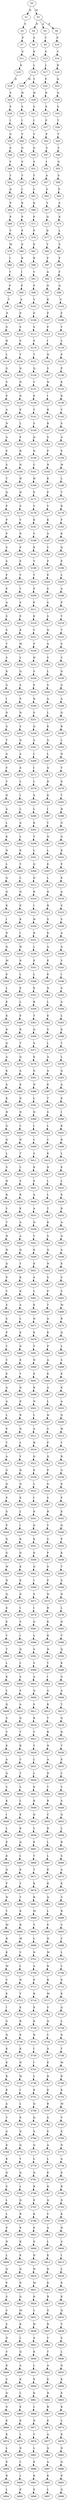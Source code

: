 strict digraph  {
	S0 -> S1 [ label = D ];
	S0 -> S2 [ label = M ];
	S1 -> S3 [ label = S ];
	S2 -> S4 [ label = D ];
	S2 -> S5 [ label = A ];
	S2 -> S6 [ label = E ];
	S3 -> S7 [ label = P ];
	S4 -> S8 [ label = S ];
	S5 -> S9 [ label = T ];
	S6 -> S10 [ label = P ];
	S7 -> S11 [ label = S ];
	S8 -> S12 [ label = E ];
	S9 -> S13 [ label = S ];
	S10 -> S14 [ label = V ];
	S11 -> S15 [ label = K ];
	S12 -> S16 [ label = L ];
	S13 -> S17 [ label = L ];
	S14 -> S18 [ label = R ];
	S15 -> S19 [ label = D ];
	S16 -> S20 [ label = M ];
	S16 -> S21 [ label = T ];
	S17 -> S22 [ label = F ];
	S18 -> S23 [ label = D ];
	S19 -> S24 [ label = S ];
	S20 -> S25 [ label = H ];
	S21 -> S26 [ label = H ];
	S22 -> S27 [ label = D ];
	S23 -> S28 [ label = Q ];
	S24 -> S29 [ label = F ];
	S25 -> S30 [ label = S ];
	S26 -> S31 [ label = S ];
	S27 -> S32 [ label = E ];
	S28 -> S33 [ label = S ];
	S29 -> S34 [ label = I ];
	S30 -> S35 [ label = I ];
	S31 -> S36 [ label = I ];
	S32 -> S37 [ label = P ];
	S33 -> S38 [ label = T ];
	S34 -> S39 [ label = G ];
	S35 -> S40 [ label = V ];
	S36 -> S41 [ label = V ];
	S37 -> S42 [ label = P ];
	S38 -> S43 [ label = T ];
	S39 -> S44 [ label = S ];
	S40 -> S45 [ label = G ];
	S41 -> S46 [ label = G ];
	S42 -> S47 [ label = S ];
	S43 -> S48 [ label = V ];
	S44 -> S49 [ label = Y ];
	S45 -> S50 [ label = S ];
	S46 -> S51 [ label = S ];
	S47 -> S52 [ label = I ];
	S48 -> S53 [ label = G ];
	S49 -> S54 [ label = Y ];
	S50 -> S55 [ label = Y ];
	S51 -> S56 [ label = Y ];
	S52 -> S57 [ label = A ];
	S53 -> S58 [ label = S ];
	S54 -> S59 [ label = Q ];
	S55 -> S60 [ label = I ];
	S56 -> S61 [ label = L ];
	S57 -> S62 [ label = S ];
	S58 -> S63 [ label = P ];
	S59 -> S64 [ label = P ];
	S60 -> S65 [ label = K ];
	S61 -> S66 [ label = K ];
	S62 -> S67 [ label = Y ];
	S63 -> S68 [ label = S ];
	S64 -> S69 [ label = P ];
	S65 -> S70 [ label = P ];
	S66 -> S71 [ label = P ];
	S67 -> S72 [ label = Q ];
	S68 -> S73 [ label = K ];
	S69 -> S74 [ label = V ];
	S70 -> S75 [ label = P ];
	S71 -> S76 [ label = P ];
	S72 -> S77 [ label = D ];
	S73 -> S78 [ label = L ];
	S74 -> S79 [ label = M ];
	S75 -> S80 [ label = E ];
	S76 -> S81 [ label = E ];
	S77 -> S82 [ label = Y ];
	S78 -> S83 [ label = S ];
	S79 -> S84 [ label = I ];
	S80 -> S85 [ label = R ];
	S81 -> S86 [ label = R ];
	S82 -> S87 [ label = P ];
	S83 -> S88 [ label = F ];
	S84 -> S89 [ label = T ];
	S85 -> S90 [ label = I ];
	S86 -> S91 [ label = V ];
	S87 -> S92 [ label = A ];
	S88 -> S93 [ label = F ];
	S89 -> S94 [ label = P ];
	S90 -> S95 [ label = F ];
	S91 -> S96 [ label = F ];
	S92 -> S97 [ label = N ];
	S93 -> S98 [ label = G ];
	S94 -> S99 [ label = T ];
	S95 -> S100 [ label = A ];
	S96 -> S101 [ label = V ];
	S97 -> S102 [ label = K ];
	S98 -> S103 [ label = S ];
	S99 -> S104 [ label = P ];
	S100 -> S105 [ label = P ];
	S101 -> S106 [ label = P ];
	S102 -> S107 [ label = P ];
	S103 -> S108 [ label = F ];
	S104 -> S109 [ label = G ];
	S105 -> S110 [ label = S ];
	S106 -> S111 [ label = S ];
	S107 -> S112 [ label = F ];
	S108 -> S113 [ label = Y ];
	S109 -> S114 [ label = H ];
	S110 -> S115 [ label = F ];
	S111 -> S116 [ label = F ];
	S112 -> S117 [ label = I ];
	S113 -> S118 [ label = L ];
	S114 -> S119 [ label = L ];
	S115 -> S120 [ label = T ];
	S116 -> S121 [ label = T ];
	S117 -> S122 [ label = N ];
	S118 -> S123 [ label = P ];
	S119 -> S124 [ label = G ];
	S120 -> S125 [ label = Q ];
	S121 -> S126 [ label = Q ];
	S122 -> S127 [ label = S ];
	S123 -> S128 [ label = P ];
	S124 -> S129 [ label = S ];
	S125 -> S130 [ label = N ];
	S126 -> S131 [ label = Y ];
	S127 -> S132 [ label = N ];
	S128 -> S133 [ label = E ];
	S129 -> S134 [ label = P ];
	S130 -> S135 [ label = D ];
	S131 -> S136 [ label = E ];
	S132 -> S137 [ label = I ];
	S133 -> S138 [ label = K ];
	S134 -> S139 [ label = A ];
	S135 -> S140 [ label = E ];
	S136 -> S141 [ label = T ];
	S137 -> S142 [ label = R ];
	S138 -> S143 [ label = V ];
	S139 -> S144 [ label = N ];
	S140 -> S145 [ label = L ];
	S141 -> S146 [ label = S ];
	S142 -> S147 [ label = R ];
	S143 -> S148 [ label = S ];
	S144 -> S149 [ label = A ];
	S145 -> S150 [ label = P ];
	S146 -> S151 [ label = Q ];
	S147 -> S152 [ label = S ];
	S148 -> S153 [ label = A ];
	S149 -> S154 [ label = F ];
	S150 -> S155 [ label = R ];
	S151 -> S156 [ label = N ];
	S152 -> S157 [ label = P ];
	S153 -> S158 [ label = P ];
	S154 -> S159 [ label = S ];
	S155 -> S160 [ label = N ];
	S156 -> S161 [ label = C ];
	S157 -> S162 [ label = N ];
	S158 -> S163 [ label = W ];
	S159 -> S164 [ label = T ];
	S160 -> S165 [ label = H ];
	S161 -> S166 [ label = H ];
	S162 -> S167 [ label = K ];
	S163 -> S168 [ label = L ];
	S164 -> S169 [ label = Q ];
	S165 -> S170 [ label = H ];
	S166 -> S171 [ label = P ];
	S167 -> S172 [ label = P ];
	S168 -> S173 [ label = T ];
	S169 -> S174 [ label = P ];
	S170 -> S175 [ label = S ];
	S171 -> S176 [ label = V ];
	S172 -> S177 [ label = V ];
	S173 -> S178 [ label = R ];
	S174 -> S179 [ label = P ];
	S175 -> S180 [ label = V ];
	S176 -> S181 [ label = K ];
	S177 -> S182 [ label = K ];
	S178 -> S183 [ label = F ];
	S179 -> S184 [ label = P ];
	S180 -> S185 [ label = N ];
	S181 -> S186 [ label = V ];
	S182 -> S187 [ label = A ];
	S183 -> S188 [ label = K ];
	S184 -> S189 [ label = S ];
	S185 -> S190 [ label = F ];
	S186 -> S191 [ label = E ];
	S187 -> S192 [ label = Y ];
	S188 -> S193 [ label = Q ];
	S189 -> S194 [ label = S ];
	S190 -> S195 [ label = E ];
	S191 -> S196 [ label = V ];
	S192 -> S197 [ label = P ];
	S193 -> S198 [ label = P ];
	S194 -> S199 [ label = P ];
	S195 -> S200 [ label = V ];
	S196 -> S201 [ label = T ];
	S197 -> S202 [ label = E ];
	S198 -> S203 [ label = L ];
	S199 -> S204 [ label = P ];
	S200 -> S205 [ label = T ];
	S201 -> S206 [ label = P ];
	S202 -> S207 [ label = S ];
	S203 -> S208 [ label = A ];
	S204 -> S209 [ label = A ];
	S205 -> S210 [ label = S ];
	S206 -> S211 [ label = P ];
	S207 -> S212 [ label = S ];
	S208 -> S213 [ label = P ];
	S209 -> S214 [ label = S ];
	S210 -> S215 [ label = P ];
	S211 -> S216 [ label = E ];
	S212 -> S217 [ label = S ];
	S213 -> S218 [ label = T ];
	S214 -> S219 [ label = S ];
	S215 -> S220 [ label = K ];
	S216 -> S221 [ label = V ];
	S217 -> S222 [ label = Q ];
	S218 -> S223 [ label = T ];
	S219 -> S224 [ label = T ];
	S220 -> S225 [ label = M ];
	S221 -> S226 [ label = F ];
	S222 -> S227 [ label = A ];
	S223 -> S228 [ label = S ];
	S224 -> S229 [ label = S ];
	S225 -> S230 [ label = L ];
	S226 -> S231 [ label = H ];
	S227 -> S232 [ label = V ];
	S228 -> S233 [ label = C ];
	S229 -> S234 [ label = K ];
	S230 -> S235 [ label = Q ];
	S231 -> S236 [ label = S ];
	S232 -> S237 [ label = L ];
	S233 -> S238 [ label = D ];
	S234 -> S239 [ label = G ];
	S235 -> S240 [ label = S ];
	S236 -> S241 [ label = P ];
	S237 -> S242 [ label = S ];
	S238 -> S243 [ label = G ];
	S239 -> S244 [ label = I ];
	S240 -> S245 [ label = P ];
	S241 -> S246 [ label = N ];
	S242 -> S247 [ label = A ];
	S243 -> S248 [ label = A ];
	S244 -> S249 [ label = D ];
	S245 -> S250 [ label = N ];
	S246 -> S251 [ label = S ];
	S247 -> S252 [ label = L ];
	S248 -> S253 [ label = Q ];
	S249 -> S254 [ label = G ];
	S250 -> S255 [ label = S ];
	S251 -> S256 [ label = Q ];
	S252 -> S257 [ label = K ];
	S253 -> S258 [ label = R ];
	S254 -> S259 [ label = T ];
	S255 -> S260 [ label = Q ];
	S256 -> S261 [ label = A ];
	S257 -> S262 [ label = G ];
	S258 -> S263 [ label = L ];
	S259 -> S264 [ label = A ];
	S260 -> S265 [ label = A ];
	S261 -> S266 [ label = L ];
	S262 -> S267 [ label = L ];
	S263 -> S268 [ label = N ];
	S264 -> S269 [ label = F ];
	S265 -> S270 [ label = A ];
	S266 -> S271 [ label = I ];
	S267 -> S272 [ label = Q ];
	S268 -> S273 [ label = V ];
	S269 -> S274 [ label = V ];
	S270 -> S275 [ label = L ];
	S271 -> S276 [ label = L ];
	S272 -> S277 [ label = D ];
	S273 -> S278 [ label = E ];
	S274 -> S279 [ label = N ];
	S275 -> S280 [ label = I ];
	S276 -> S281 [ label = A ];
	S277 -> S282 [ label = K ];
	S278 -> S283 [ label = T ];
	S279 -> S284 [ label = A ];
	S280 -> S285 [ label = L ];
	S281 -> S286 [ label = L ];
	S282 -> S287 [ label = I ];
	S283 -> S288 [ label = H ];
	S284 -> S289 [ label = L ];
	S285 -> S290 [ label = A ];
	S286 -> S291 [ label = K ];
	S287 -> S292 [ label = Y ];
	S288 -> S293 [ label = G ];
	S289 -> S294 [ label = K ];
	S290 -> S295 [ label = L ];
	S291 -> S296 [ label = T ];
	S292 -> S297 [ label = N ];
	S293 -> S298 [ label = G ];
	S294 -> S299 [ label = N ];
	S295 -> S300 [ label = K ];
	S296 -> S301 [ label = L ];
	S297 -> S302 [ label = L ];
	S298 -> S303 [ label = K ];
	S299 -> S304 [ label = L ];
	S300 -> S305 [ label = T ];
	S301 -> S306 [ label = Q ];
	S302 -> S307 [ label = E ];
	S303 -> S308 [ label = P ];
	S304 -> S309 [ label = Q ];
	S305 -> S310 [ label = L ];
	S306 -> S311 [ label = D ];
	S307 -> S312 [ label = L ];
	S308 -> S313 [ label = E ];
	S309 -> S314 [ label = Q ];
	S310 -> S315 [ label = Q ];
	S311 -> S316 [ label = K ];
	S312 -> S317 [ label = D ];
	S313 -> S318 [ label = A ];
	S314 -> S319 [ label = K ];
	S315 -> S320 [ label = E ];
	S316 -> S321 [ label = I ];
	S317 -> S322 [ label = R ];
	S318 -> S323 [ label = S ];
	S319 -> S324 [ label = I ];
	S320 -> S325 [ label = K ];
	S321 -> S326 [ label = H ];
	S322 -> S327 [ label = S ];
	S323 -> S328 [ label = S ];
	S324 -> S329 [ label = D ];
	S325 -> S330 [ label = I ];
	S326 -> S331 [ label = R ];
	S327 -> S332 [ label = K ];
	S328 -> S333 [ label = A ];
	S329 -> S334 [ label = Q ];
	S330 -> S335 [ label = H ];
	S331 -> S336 [ label = L ];
	S332 -> S337 [ label = A ];
	S333 -> S338 [ label = A ];
	S334 -> S339 [ label = M ];
	S335 -> S340 [ label = R ];
	S336 -> S341 [ label = E ];
	S337 -> S342 [ label = E ];
	S338 -> S343 [ label = V ];
	S339 -> S344 [ label = E ];
	S340 -> S345 [ label = L ];
	S341 -> S346 [ label = L ];
	S342 -> S347 [ label = K ];
	S343 -> S348 [ label = I ];
	S344 -> S349 [ label = L ];
	S345 -> S350 [ label = E ];
	S346 -> S351 [ label = E ];
	S347 -> S352 [ label = N ];
	S348 -> S353 [ label = A ];
	S349 -> S354 [ label = E ];
	S350 -> S355 [ label = L ];
	S351 -> S356 [ label = R ];
	S352 -> S357 [ label = L ];
	S353 -> S358 [ label = A ];
	S354 -> S359 [ label = K ];
	S355 -> S360 [ label = E ];
	S356 -> S361 [ label = T ];
	S357 -> S362 [ label = K ];
	S358 -> S363 [ label = L ];
	S359 -> S364 [ label = K ];
	S360 -> S365 [ label = R ];
	S361 -> S366 [ label = Q ];
	S362 -> S367 [ label = S ];
	S363 -> S368 [ label = K ];
	S364 -> S369 [ label = Q ];
	S365 -> S370 [ label = T ];
	S366 -> S371 [ label = A ];
	S367 -> S372 [ label = L ];
	S368 -> S373 [ label = T ];
	S369 -> S374 [ label = A ];
	S370 -> S375 [ label = Q ];
	S371 -> S376 [ label = E ];
	S372 -> S377 [ label = A ];
	S373 -> S378 [ label = L ];
	S374 -> S379 [ label = K ];
	S375 -> S380 [ label = A ];
	S376 -> S381 [ label = D ];
	S377 -> S382 [ label = A ];
	S378 -> S383 [ label = Q ];
	S379 -> S384 [ label = A ];
	S380 -> S385 [ label = E ];
	S381 -> S386 [ label = N ];
	S382 -> S387 [ label = E ];
	S383 -> S388 [ label = A ];
	S384 -> S389 [ label = K ];
	S385 -> S390 [ label = D ];
	S386 -> S391 [ label = L ];
	S387 -> S392 [ label = T ];
	S388 -> S393 [ label = K ];
	S389 -> S394 [ label = N ];
	S390 -> S395 [ label = N ];
	S391 -> S396 [ label = N ];
	S392 -> S397 [ label = S ];
	S393 -> S398 [ label = I ];
	S394 -> S399 [ label = Q ];
	S395 -> S400 [ label = L ];
	S396 -> S401 [ label = I ];
	S397 -> S402 [ label = L ];
	S398 -> S403 [ label = K ];
	S399 -> S404 [ label = Q ];
	S400 -> S405 [ label = N ];
	S401 -> S406 [ label = L ];
	S402 -> S407 [ label = Y ];
	S403 -> S408 [ label = R ];
	S404 -> S409 [ label = L ];
	S405 -> S410 [ label = T ];
	S406 -> S411 [ label = S ];
	S407 -> S412 [ label = K ];
	S408 -> S413 [ label = L ];
	S409 -> S414 [ label = S ];
	S410 -> S415 [ label = L ];
	S411 -> S416 [ label = K ];
	S412 -> S417 [ label = D ];
	S413 -> S418 [ label = E ];
	S414 -> S419 [ label = H ];
	S415 -> S420 [ label = S ];
	S416 -> S421 [ label = E ];
	S417 -> S422 [ label = L ];
	S418 -> S423 [ label = L ];
	S419 -> S424 [ label = R ];
	S420 -> S425 [ label = R ];
	S421 -> S426 [ label = A ];
	S422 -> S427 [ label = L ];
	S423 -> S428 [ label = E ];
	S424 -> S429 [ label = V ];
	S425 -> S430 [ label = E ];
	S426 -> S431 [ label = A ];
	S427 -> S432 [ label = T ];
	S428 -> S433 [ label = R ];
	S429 -> S434 [ label = T ];
	S430 -> S435 [ label = A ];
	S431 -> S436 [ label = Q ];
	S432 -> S437 [ label = K ];
	S433 -> S438 [ label = A ];
	S434 -> S439 [ label = N ];
	S435 -> S440 [ label = A ];
	S436 -> S441 [ label = Y ];
	S437 -> S442 [ label = S ];
	S438 -> S443 [ label = Q ];
	S439 -> S444 [ label = H ];
	S440 -> S445 [ label = Q ];
	S441 -> S446 [ label = K ];
	S442 -> S447 [ label = Q ];
	S443 -> S448 [ label = A ];
	S444 -> S449 [ label = Q ];
	S445 -> S450 [ label = Y ];
	S446 -> S451 [ label = K ];
	S447 -> S452 [ label = N ];
	S448 -> S453 [ label = E ];
	S449 -> S454 [ label = P ];
	S450 -> S455 [ label = K ];
	S451 -> S456 [ label = A ];
	S452 -> S457 [ label = S ];
	S453 -> S458 [ label = S ];
	S454 -> S459 [ label = V ];
	S455 -> S460 [ label = K ];
	S456 -> S461 [ label = L ];
	S457 -> S462 [ label = P ];
	S458 -> S463 [ label = S ];
	S459 -> S464 [ label = S ];
	S460 -> S465 [ label = A ];
	S461 -> S466 [ label = E ];
	S462 -> S467 [ label = T ];
	S463 -> S468 [ label = M ];
	S464 -> S469 [ label = S ];
	S465 -> S470 [ label = L ];
	S466 -> S471 [ label = N ];
	S467 -> S472 [ label = A ];
	S468 -> S473 [ label = R ];
	S469 -> S474 [ label = P ];
	S470 -> S475 [ label = E ];
	S471 -> S476 [ label = E ];
	S472 -> S477 [ label = K ];
	S473 -> S478 [ label = Q ];
	S474 -> S479 [ label = Y ];
	S475 -> S480 [ label = D ];
	S476 -> S481 [ label = T ];
	S477 -> S482 [ label = P ];
	S478 -> S483 [ label = L ];
	S479 -> S484 [ label = V ];
	S480 -> S485 [ label = E ];
	S481 -> S486 [ label = N ];
	S482 -> S487 [ label = A ];
	S483 -> S488 [ label = S ];
	S484 -> S489 [ label = E ];
	S485 -> S490 [ label = T ];
	S486 -> S491 [ label = E ];
	S487 -> S492 [ label = E ];
	S488 -> S493 [ label = E ];
	S489 -> S494 [ label = A ];
	S490 -> S495 [ label = N ];
	S491 -> S496 [ label = R ];
	S492 -> S497 [ label = A ];
	S493 -> S498 [ label = K ];
	S494 -> S499 [ label = A ];
	S495 -> S500 [ label = E ];
	S496 -> S501 [ label = N ];
	S497 -> S502 [ label = L ];
	S498 -> S503 [ label = A ];
	S499 -> S504 [ label = L ];
	S500 -> S505 [ label = R ];
	S501 -> S506 [ label = L ];
	S502 -> S507 [ label = H ];
	S503 -> S508 [ label = Q ];
	S504 -> S509 [ label = P ];
	S505 -> S510 [ label = N ];
	S506 -> S511 [ label = A ];
	S507 -> S512 [ label = S ];
	S508 -> S513 [ label = W ];
	S509 -> S514 [ label = T ];
	S510 -> S515 [ label = L ];
	S511 -> S516 [ label = H ];
	S512 -> S517 [ label = P ];
	S513 -> S518 [ label = Y ];
	S514 -> S519 [ label = A ];
	S515 -> S520 [ label = V ];
	S516 -> S521 [ label = Q ];
	S517 -> S522 [ label = Q ];
	S518 -> S523 [ label = R ];
	S519 -> S524 [ label = G ];
	S520 -> S525 [ label = H ];
	S521 -> S526 [ label = E ];
	S522 -> S527 [ label = P ];
	S523 -> S528 [ label = G ];
	S524 -> S529 [ label = Q ];
	S525 -> S530 [ label = Q ];
	S526 -> S531 [ label = L ];
	S527 -> S532 [ label = G ];
	S528 -> S533 [ label = E ];
	S529 -> S534 [ label = P ];
	S530 -> S535 [ label = E ];
	S531 -> S536 [ label = I ];
	S532 -> S537 [ label = S ];
	S533 -> S538 [ label = P ];
	S534 -> S539 [ label = G ];
	S535 -> S540 [ label = L ];
	S536 -> S541 [ label = K ];
	S537 -> S542 [ label = R ];
	S538 -> S543 [ label = E ];
	S539 -> S544 [ label = P ];
	S540 -> S545 [ label = I ];
	S541 -> S546 [ label = Q ];
	S542 -> S547 [ label = Y ];
	S543 -> S548 [ label = Q ];
	S544 -> S549 [ label = D ];
	S545 -> S550 [ label = K ];
	S546 -> S551 [ label = K ];
	S547 -> S552 [ label = S ];
	S548 -> S553 [ label = P ];
	S549 -> S554 [ label = G ];
	S550 -> S555 [ label = Q ];
	S551 -> S556 [ label = K ];
	S552 -> S557 [ label = P ];
	S553 -> S558 [ label = K ];
	S554 -> S559 [ label = W ];
	S555 -> S560 [ label = K ];
	S556 -> S561 [ label = D ];
	S557 -> S562 [ label = S ];
	S558 -> S563 [ label = T ];
	S559 -> S564 [ label = N ];
	S560 -> S565 [ label = K ];
	S561 -> S566 [ label = I ];
	S562 -> S567 [ label = P ];
	S563 -> S568 [ label = S ];
	S564 -> S569 [ label = Q ];
	S565 -> S570 [ label = D ];
	S566 -> S571 [ label = S ];
	S567 -> S572 [ label = N ];
	S568 -> S573 [ label = N ];
	S569 -> S574 [ label = E ];
	S570 -> S575 [ label = I ];
	S571 -> S576 [ label = I ];
	S572 -> S577 [ label = R ];
	S573 -> S578 [ label = L ];
	S574 -> S579 [ label = E ];
	S575 -> S580 [ label = S ];
	S576 -> S581 [ label = Q ];
	S577 -> S582 [ label = E ];
	S578 -> S583 [ label = N ];
	S579 -> S584 [ label = Y ];
	S580 -> S585 [ label = I ];
	S581 -> S586 [ label = L ];
	S582 -> S587 [ label = R ];
	S583 -> S588 [ label = V ];
	S584 -> S589 [ label = T ];
	S585 -> S590 [ label = Q ];
	S586 -> S591 [ label = S ];
	S587 -> S592 [ label = N ];
	S588 -> S593 [ label = Q ];
	S589 -> S594 [ label = L ];
	S590 -> S595 [ label = L ];
	S591 -> S596 [ label = S ];
	S592 -> S597 [ label = T ];
	S593 -> S598 [ label = K ];
	S594 -> S599 [ label = K ];
	S595 -> S600 [ label = S ];
	S596 -> S601 [ label = A ];
	S597 -> S602 [ label = I ];
	S598 -> S603 [ label = G ];
	S599 -> S604 [ label = L ];
	S600 -> S605 [ label = S ];
	S601 -> S606 [ label = Q ];
	S602 -> S607 [ label = G ];
	S603 -> S608 [ label = A ];
	S604 -> S609 [ label = Q ];
	S605 -> S610 [ label = A ];
	S606 -> S611 [ label = S ];
	S607 -> S612 [ label = K ];
	S608 -> S613 [ label = T ];
	S609 -> S614 [ label = S ];
	S610 -> S615 [ label = Q ];
	S611 -> S616 [ label = R ];
	S612 -> S617 [ label = T ];
	S613 -> S618 [ label = Q ];
	S614 -> S619 [ label = V ];
	S615 -> S620 [ label = T ];
	S616 -> S621 [ label = C ];
	S617 -> S622 [ label = R ];
	S618 -> S623 [ label = D ];
	S619 -> S624 [ label = E ];
	S620 -> S625 [ label = R ];
	S621 -> S626 [ label = T ];
	S622 -> S627 [ label = N ];
	S623 -> S628 [ label = T ];
	S624 -> S629 [ label = A ];
	S625 -> S630 [ label = C ];
	S626 -> S631 [ label = L ];
	S627 -> S632 [ label = A ];
	S628 -> S633 [ label = E ];
	S629 -> S634 [ label = Q ];
	S630 -> S635 [ label = T ];
	S631 -> S636 [ label = L ];
	S632 -> S637 [ label = D ];
	S633 -> S638 [ label = L ];
	S634 -> S639 [ label = C ];
	S635 -> S640 [ label = L ];
	S636 -> S641 [ label = E ];
	S637 -> S642 [ label = T ];
	S638 -> S643 [ label = V ];
	S639 -> S644 [ label = K ];
	S640 -> S645 [ label = L ];
	S641 -> S646 [ label = K ];
	S642 -> S647 [ label = R ];
	S643 -> S648 [ label = A ];
	S644 -> S649 [ label = I ];
	S645 -> S650 [ label = E ];
	S646 -> S651 [ label = Q ];
	S647 -> S652 [ label = C ];
	S648 -> S653 [ label = Q ];
	S649 -> S654 [ label = L ];
	S650 -> S655 [ label = K ];
	S651 -> S656 [ label = L ];
	S652 -> S657 [ label = R ];
	S653 -> S658 [ label = L ];
	S654 -> S659 [ label = E ];
	S655 -> S660 [ label = Q ];
	S656 -> S661 [ label = E ];
	S657 -> S662 [ label = L ];
	S658 -> S663 [ label = R ];
	S659 -> S664 [ label = K ];
	S660 -> S665 [ label = L ];
	S661 -> S666 [ label = Y ];
	S662 -> S667 [ label = L ];
	S663 -> S668 [ label = S ];
	S664 -> S669 [ label = Q ];
	S665 -> S670 [ label = E ];
	S666 -> S671 [ label = T ];
	S667 -> S672 [ label = E ];
	S668 -> S673 [ label = A ];
	S669 -> S674 [ label = F ];
	S670 -> S675 [ label = Y ];
	S671 -> S676 [ label = K ];
	S672 -> S677 [ label = R ];
	S673 -> S678 [ label = E ];
	S674 -> S679 [ label = N ];
	S675 -> S680 [ label = T ];
	S676 -> S681 [ label = R ];
	S677 -> S682 [ label = Q ];
	S678 -> S683 [ label = S ];
	S679 -> S684 [ label = Y ];
	S680 -> S685 [ label = K ];
	S681 -> S686 [ label = M ];
	S682 -> S687 [ label = L ];
	S683 -> S688 [ label = R ];
	S684 -> S689 [ label = M ];
	S685 -> S690 [ label = R ];
	S686 -> S691 [ label = V ];
	S687 -> S692 [ label = E ];
	S688 -> S693 [ label = C ];
	S689 -> S694 [ label = R ];
	S690 -> S695 [ label = M ];
	S691 -> S696 [ label = L ];
	S692 -> S697 [ label = N ];
	S693 -> S698 [ label = C ];
	S694 -> S699 [ label = K ];
	S695 -> S700 [ label = V ];
	S696 -> S701 [ label = N ];
	S697 -> S702 [ label = M ];
	S698 -> S703 [ label = L ];
	S699 -> S704 [ label = M ];
	S700 -> S705 [ label = L ];
	S701 -> S706 [ label = A ];
	S702 -> S707 [ label = R ];
	S703 -> S708 [ label = L ];
	S704 -> S709 [ label = V ];
	S705 -> S710 [ label = N ];
	S706 -> S711 [ label = E ];
	S707 -> S712 [ label = R ];
	S708 -> S713 [ label = E ];
	S709 -> S714 [ label = E ];
	S710 -> S715 [ label = V ];
	S711 -> S716 [ label = R ];
	S712 -> S717 [ label = M ];
	S713 -> S718 [ label = K ];
	S714 -> S719 [ label = I ];
	S715 -> S720 [ label = E ];
	S716 -> S721 [ label = E ];
	S717 -> S722 [ label = V ];
	S718 -> S723 [ label = Q ];
	S719 -> S724 [ label = G ];
	S720 -> S725 [ label = R ];
	S721 -> S726 [ label = K ];
	S722 -> S727 [ label = Q ];
	S723 -> S728 [ label = L ];
	S724 -> S729 [ label = N ];
	S725 -> S730 [ label = E ];
	S726 -> S731 [ label = N ];
	S727 -> S732 [ label = C ];
	S728 -> S733 [ label = D ];
	S729 -> S734 [ label = K ];
	S730 -> S735 [ label = K ];
	S731 -> S736 [ label = I ];
	S732 -> S737 [ label = A ];
	S733 -> S738 [ label = Y ];
	S734 -> S739 [ label = E ];
	S735 -> S740 [ label = N ];
	S736 -> S741 [ label = I ];
	S737 -> S742 [ label = E ];
	S738 -> S743 [ label = M ];
	S739 -> S744 [ label = R ];
	S740 -> S745 [ label = M ];
	S741 -> S746 [ label = L ];
	S742 -> S747 [ label = R ];
	S743 -> S748 [ label = R ];
	S744 -> S749 [ label = K ];
	S745 -> S750 [ label = I ];
	S746 -> S751 [ label = E ];
	S747 -> S752 [ label = E ];
	S748 -> S753 [ label = K ];
	S749 -> S754 [ label = A ];
	S750 -> S755 [ label = L ];
	S751 -> S756 [ label = Q ];
	S752 -> S757 [ label = R ];
	S753 -> S758 [ label = M ];
	S754 -> S759 [ label = V ];
	S755 -> S760 [ label = E ];
	S756 -> S761 [ label = Q ];
	S757 -> S762 [ label = G ];
	S758 -> S763 [ label = V ];
	S759 -> S764 [ label = A ];
	S760 -> S765 [ label = Q ];
	S761 -> S766 [ label = A ];
	S762 -> S767 [ label = E ];
	S763 -> S768 [ label = E ];
	S764 -> S769 [ label = E ];
	S765 -> S770 [ label = Q ];
	S766 -> S771 [ label = Q ];
	S767 -> S772 [ label = A ];
	S768 -> S773 [ label = N ];
	S769 -> S774 [ label = K ];
	S770 -> S775 [ label = T ];
	S771 -> S776 [ label = L ];
	S772 -> S777 [ label = L ];
	S773 -> S778 [ label = A ];
	S774 -> S779 [ label = Q ];
	S775 -> S780 [ label = Q ];
	S776 -> S781 [ label = Q ];
	S777 -> S782 [ label = E ];
	S778 -> S783 [ label = E ];
	S779 -> S784 [ label = S ];
	S780 -> S785 [ label = L ];
	S781 -> S786 [ label = R ];
	S782 -> S787 [ label = R ];
	S783 -> S788 [ label = R ];
	S784 -> S789 [ label = L ];
	S785 -> S790 [ label = Q ];
	S786 -> S791 [ label = E ];
	S787 -> S792 [ label = Q ];
	S788 -> S793 [ label = D ];
	S789 -> S794 [ label = L ];
	S790 -> S795 [ label = R ];
	S791 -> S796 [ label = K ];
	S792 -> S797 [ label = V ];
	S793 -> S798 [ label = K ];
	S794 -> S799 [ label = P ];
	S795 -> S800 [ label = E ];
	S796 -> S801 [ label = E ];
	S797 -> S802 [ label = A ];
	S798 -> S803 [ label = N ];
	S799 -> S804 [ label = N ];
	S800 -> S805 [ label = K ];
	S801 -> S806 [ label = Q ];
	S802 -> S807 [ label = L ];
	S803 -> S808 [ label = A ];
	S804 -> S809 [ label = L ];
	S805 -> S810 [ label = E ];
	S806 -> S811 [ label = D ];
	S807 -> S812 [ label = E ];
	S808 -> S813 [ label = I ];
	S809 -> S814 [ label = Q ];
	S810 -> S815 [ label = Q ];
	S811 -> S816 [ label = H ];
	S812 -> S817 [ label = R ];
	S813 -> S818 [ label = L ];
	S814 -> S819 [ label = P ];
	S815 -> S820 [ label = D ];
	S816 -> S821 [ label = M ];
	S817 -> S822 [ label = E ];
	S818 -> S823 [ label = E ];
	S819 -> S824 [ label = S ];
	S820 -> S825 [ label = Q ];
	S821 -> S826 [ label = K ];
	S822 -> S827 [ label = R ];
	S823 -> S828 [ label = K ];
	S824 -> S829 [ label = S ];
	S825 -> S830 [ label = M ];
	S826 -> S831 [ label = L ];
	S827 -> S832 [ label = G ];
	S828 -> S833 [ label = Q ];
	S829 -> S834 [ label = S ];
	S830 -> S835 [ label = K ];
	S831 -> S836 [ label = H ];
	S832 -> S837 [ label = R ];
	S833 -> S838 [ label = V ];
	S834 -> S839 [ label = D ];
	S835 -> S840 [ label = L ];
	S836 -> S841 [ label = A ];
	S837 -> S842 [ label = V ];
	S838 -> S843 [ label = S ];
	S839 -> S844 [ label = V ];
	S840 -> S845 [ label = Q ];
	S841 -> S846 [ label = K ];
	S842 -> S847 [ label = T ];
	S843 -> S848 [ label = L ];
	S844 -> S849 [ label = K ];
	S845 -> S850 [ label = A ];
	S846 -> S851 [ label = L ];
	S847 -> S852 [ label = A ];
	S848 -> S853 [ label = Q ];
	S849 -> S854 [ label = S ];
	S850 -> S855 [ label = K ];
	S851 -> S856 [ label = E ];
	S852 -> S857 [ label = E ];
	S853 -> S858 [ label = K ];
	S854 -> S859 [ label = Q ];
	S855 -> S860 [ label = L ];
	S856 -> S861 [ label = K ];
	S857 -> S862 [ label = N ];
	S858 -> S863 [ label = E ];
	S859 -> S864 [ label = G ];
	S860 -> S865 [ label = E ];
	S861 -> S866 [ label = L ];
	S862 -> S867 [ label = R ];
	S863 -> S868 [ label = K ];
	S864 -> S869 [ label = K ];
	S865 -> S870 [ label = K ];
	S866 -> S871 [ label = D ];
	S867 -> S872 [ label = E ];
	S868 -> S873 [ label = L ];
	S869 -> S874 [ label = K ];
	S870 -> S875 [ label = L ];
	S871 -> S876 [ label = V ];
	S872 -> S877 [ label = A ];
	S873 -> S878 [ label = K ];
	S874 -> S879 [ label = L ];
	S875 -> S880 [ label = D ];
	S876 -> S881 [ label = L ];
	S877 -> S882 [ label = Q ];
	S878 -> S883 [ label = D ];
	S879 -> S884 [ label = E ];
	S880 -> S885 [ label = L ];
	S881 -> S886 [ label = E ];
	S882 -> S887 [ label = A ];
	S883 -> S888 [ label = Q ];
	S884 -> S889 [ label = R ];
	S885 -> S890 [ label = L ];
	S886 -> S891 [ label = K ];
	S887 -> S892 [ label = K ];
	S888 -> S893 [ label = E ];
	S889 -> S894 [ label = L ];
	S890 -> S895 [ label = E ];
	S891 -> S896 [ label = E ];
	S892 -> S897 [ label = L ];
	S893 -> S898 [ label = Q ];
}
